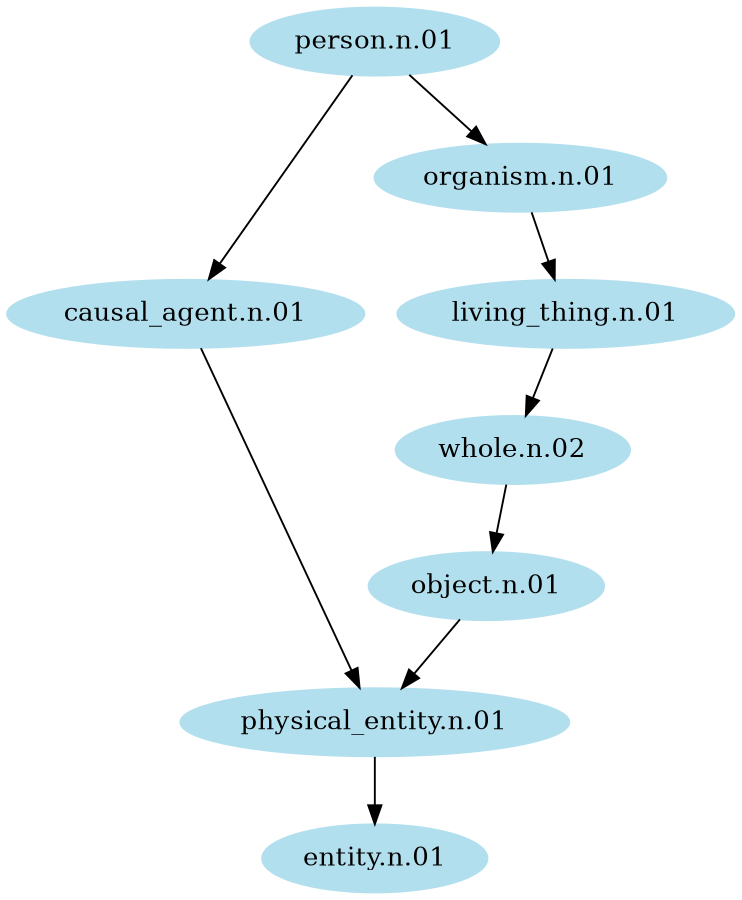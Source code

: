 digraph unix {
	node [color=lightblue2 style=filled]
	size="6,6"
	"person.n.01" -> "causal_agent.n.01"
	"causal_agent.n.01" -> "physical_entity.n.01"
	"physical_entity.n.01" -> "entity.n.01"
	"person.n.01" -> "organism.n.01"
	"organism.n.01" -> "living_thing.n.01"
	"living_thing.n.01" -> "whole.n.02"
	"whole.n.02" -> "object.n.01"
	"object.n.01" -> "physical_entity.n.01"
}
